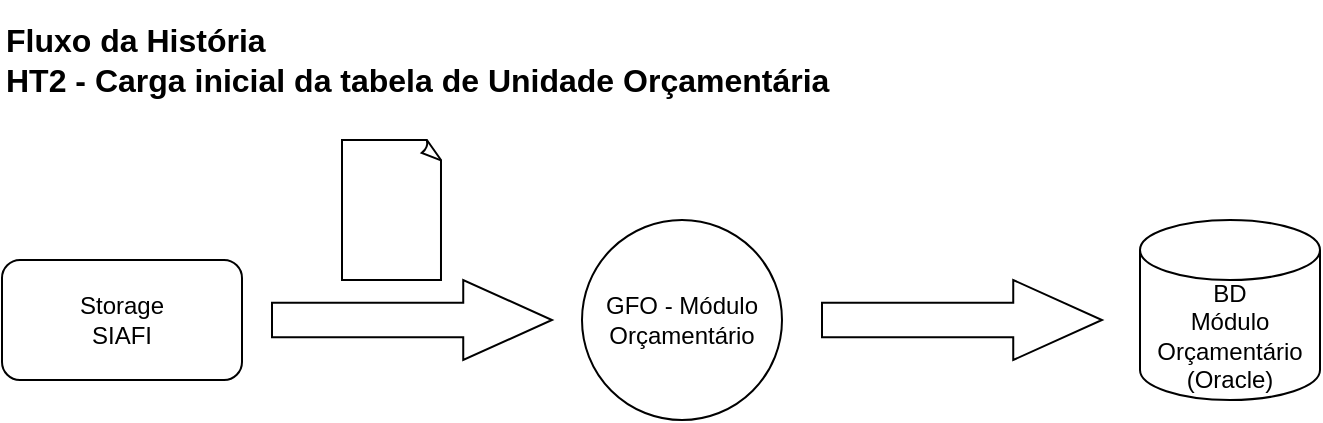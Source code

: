 <mxfile version="26.1.1">
  <diagram name="Página-1" id="3rkqtj--hBrHgvePeytC">
    <mxGraphModel dx="2074" dy="841" grid="1" gridSize="10" guides="1" tooltips="1" connect="1" arrows="1" fold="1" page="1" pageScale="1" pageWidth="1200" pageHeight="1600" math="0" shadow="0">
      <root>
        <mxCell id="0" />
        <mxCell id="1" parent="0" />
        <mxCell id="pC5V0CbygQR7Cua_b26K-1" value="BD&lt;div&gt;Módulo Orçamentário&lt;/div&gt;&lt;div&gt;(Oracle)&lt;/div&gt;" style="shape=cylinder3;whiteSpace=wrap;html=1;boundedLbl=1;backgroundOutline=1;size=15;" vertex="1" parent="1">
          <mxGeometry x="709" y="420" width="90" height="90" as="geometry" />
        </mxCell>
        <mxCell id="pC5V0CbygQR7Cua_b26K-2" value="GFO - Módulo Orçamentário" style="ellipse;whiteSpace=wrap;html=1;aspect=fixed;" vertex="1" parent="1">
          <mxGeometry x="430" y="420" width="100" height="100" as="geometry" />
        </mxCell>
        <mxCell id="pC5V0CbygQR7Cua_b26K-3" value="Storage&lt;div&gt;SIAFI&lt;/div&gt;" style="rounded=1;whiteSpace=wrap;html=1;" vertex="1" parent="1">
          <mxGeometry x="140" y="440" width="120" height="60" as="geometry" />
        </mxCell>
        <mxCell id="pC5V0CbygQR7Cua_b26K-4" value="" style="whiteSpace=wrap;html=1;shape=mxgraph.basic.document" vertex="1" parent="1">
          <mxGeometry x="310" y="380" width="50" height="70" as="geometry" />
        </mxCell>
        <mxCell id="pC5V0CbygQR7Cua_b26K-6" value="" style="shape=singleArrow;whiteSpace=wrap;html=1;arrowWidth=0.433;arrowSize=0.317;" vertex="1" parent="1">
          <mxGeometry x="550" y="450" width="140" height="40" as="geometry" />
        </mxCell>
        <mxCell id="pC5V0CbygQR7Cua_b26K-7" value="&lt;b&gt;&lt;font style=&quot;font-size: 16px;&quot;&gt;Fluxo da História&lt;/font&gt;&lt;/b&gt;&lt;div&gt;&lt;b&gt;&lt;font style=&quot;font-size: 16px;&quot;&gt;HT2 - Carga inicial da tabela de Unidade Orçamentária&lt;/font&gt;&lt;/b&gt;&lt;/div&gt;" style="text;html=1;align=left;verticalAlign=middle;whiteSpace=wrap;rounded=0;" vertex="1" parent="1">
          <mxGeometry x="140" y="310" width="440" height="60" as="geometry" />
        </mxCell>
        <mxCell id="pC5V0CbygQR7Cua_b26K-8" value="" style="shape=singleArrow;whiteSpace=wrap;html=1;arrowWidth=0.433;arrowSize=0.317;" vertex="1" parent="1">
          <mxGeometry x="275" y="450" width="140" height="40" as="geometry" />
        </mxCell>
      </root>
    </mxGraphModel>
  </diagram>
</mxfile>
